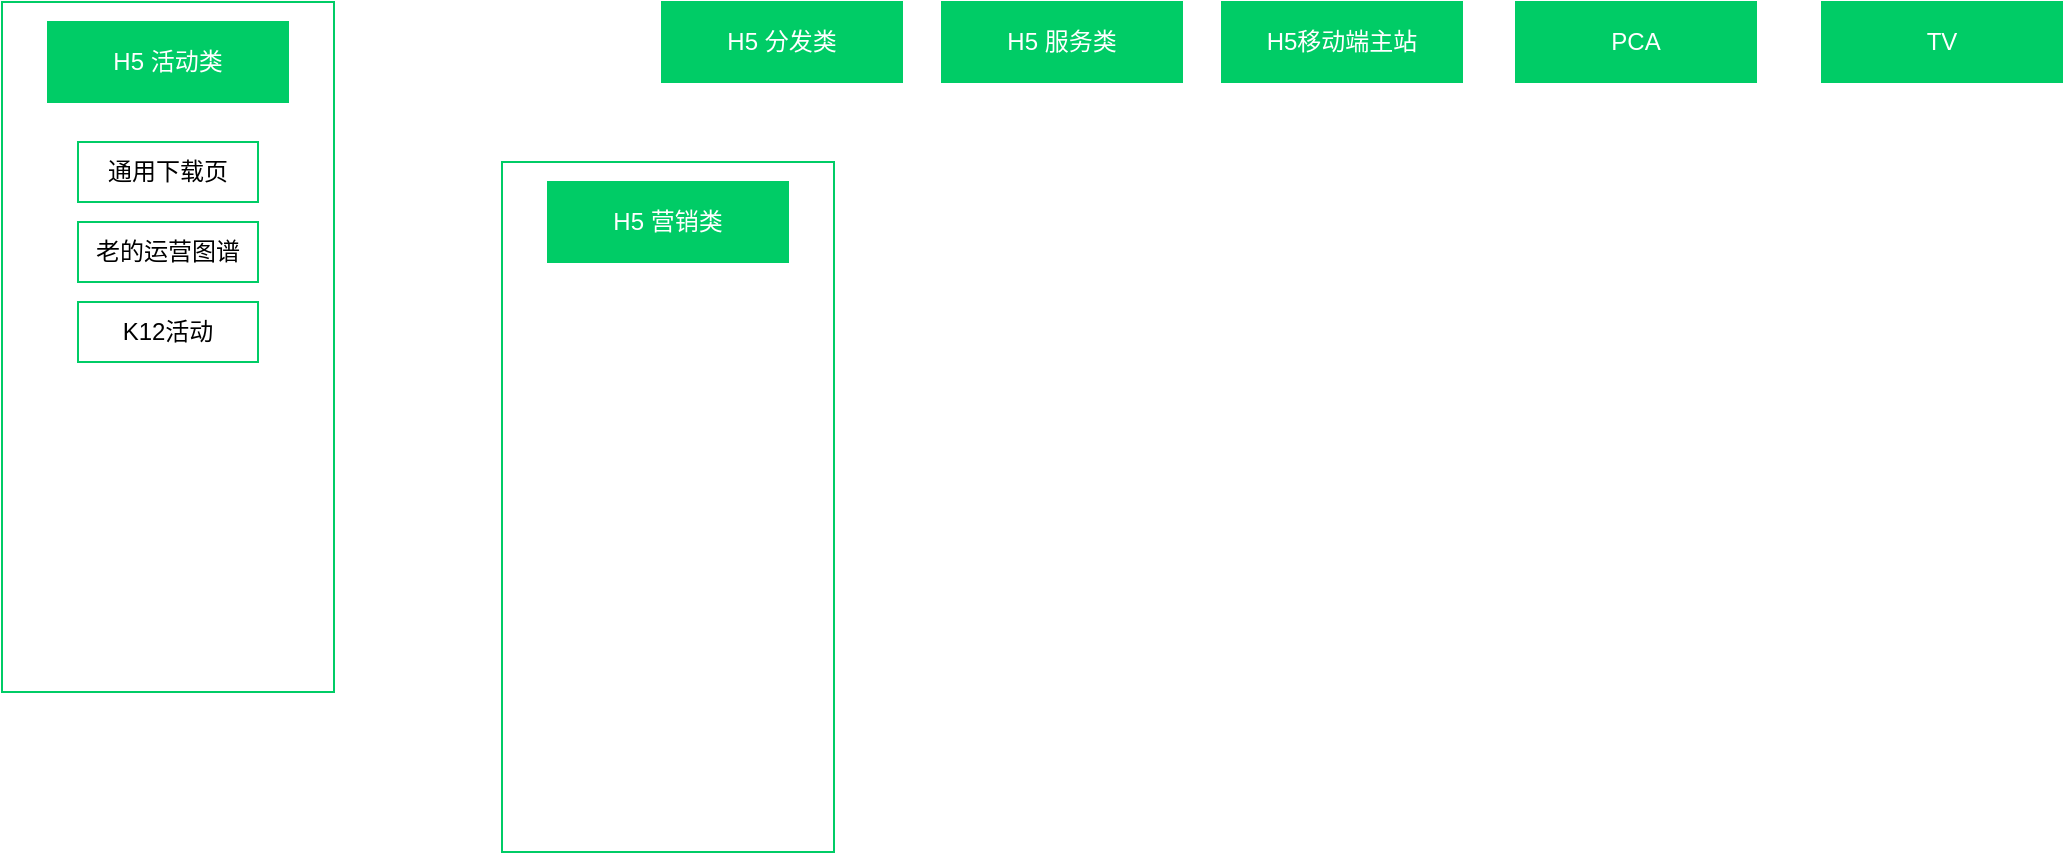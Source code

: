 <mxfile version="13.8.2" type="github">
  <diagram id="gfnUJu7TLGORwSLl_J-d" name="Page-1">
    <mxGraphModel dx="1062" dy="751" grid="1" gridSize="10" guides="1" tooltips="1" connect="1" arrows="1" fold="1" page="1" pageScale="1" pageWidth="827" pageHeight="1169" math="0" shadow="0">
      <root>
        <mxCell id="0" />
        <mxCell id="1" parent="0" />
        <mxCell id="xJqPMLtHzBKI9CbUthfr-2" value="&lt;font color=&quot;#ffffff&quot;&gt;H5 分发类&lt;/font&gt;" style="rounded=0;whiteSpace=wrap;html=1;strokeColor=#00CC66;fillColor=#00CC66;" vertex="1" parent="1">
          <mxGeometry x="400" y="80" width="120" height="40" as="geometry" />
        </mxCell>
        <mxCell id="xJqPMLtHzBKI9CbUthfr-3" value="&lt;font color=&quot;#ffffff&quot;&gt;H5 服务类&lt;/font&gt;" style="rounded=0;whiteSpace=wrap;html=1;strokeColor=#00CC66;fillColor=#00CC66;" vertex="1" parent="1">
          <mxGeometry x="540" y="80" width="120" height="40" as="geometry" />
        </mxCell>
        <mxCell id="xJqPMLtHzBKI9CbUthfr-4" value="&lt;font color=&quot;#ffffff&quot;&gt;H5移动端主站&lt;/font&gt;" style="rounded=0;whiteSpace=wrap;html=1;strokeColor=#00CC66;fillColor=#00CC66;" vertex="1" parent="1">
          <mxGeometry x="680" y="80" width="120" height="40" as="geometry" />
        </mxCell>
        <mxCell id="xJqPMLtHzBKI9CbUthfr-5" value="&lt;font color=&quot;#ffffff&quot;&gt;PCA&lt;/font&gt;" style="rounded=0;whiteSpace=wrap;html=1;strokeColor=#00CC66;fillColor=#00CC66;" vertex="1" parent="1">
          <mxGeometry x="827" y="80" width="120" height="40" as="geometry" />
        </mxCell>
        <mxCell id="xJqPMLtHzBKI9CbUthfr-6" value="&lt;font color=&quot;#ffffff&quot;&gt;TV&lt;/font&gt;" style="rounded=0;whiteSpace=wrap;html=1;strokeColor=#00CC66;fillColor=#00CC66;" vertex="1" parent="1">
          <mxGeometry x="980" y="80" width="120" height="40" as="geometry" />
        </mxCell>
        <mxCell id="xJqPMLtHzBKI9CbUthfr-11" value="" style="rounded=0;whiteSpace=wrap;html=1;strokeColor=#00CC66;fillColor=#FFFFFF;" vertex="1" parent="1">
          <mxGeometry x="70" y="80" width="166" height="345" as="geometry" />
        </mxCell>
        <mxCell id="KTYjkmk88nUUxBB73JGT-1" value="&lt;font color=&quot;#ffffff&quot;&gt;H5 活动类&lt;/font&gt;" style="rounded=0;whiteSpace=wrap;html=1;strokeColor=#00CC66;fillColor=#00CC66;" parent="1" vertex="1">
          <mxGeometry x="93" y="90" width="120" height="40" as="geometry" />
        </mxCell>
        <mxCell id="xJqPMLtHzBKI9CbUthfr-7" value="通用下载页" style="rounded=0;whiteSpace=wrap;html=1;strokeColor=#00CC66;fillColor=#FFFFFF;" vertex="1" parent="1">
          <mxGeometry x="108" y="150" width="90" height="30" as="geometry" />
        </mxCell>
        <mxCell id="xJqPMLtHzBKI9CbUthfr-8" value="老的运营图谱" style="rounded=0;whiteSpace=wrap;html=1;strokeColor=#00CC66;fillColor=#FFFFFF;" vertex="1" parent="1">
          <mxGeometry x="108" y="190" width="90" height="30" as="geometry" />
        </mxCell>
        <mxCell id="xJqPMLtHzBKI9CbUthfr-9" value="K12活动" style="rounded=0;whiteSpace=wrap;html=1;strokeColor=#00CC66;fillColor=#FFFFFF;" vertex="1" parent="1">
          <mxGeometry x="108" y="230" width="90" height="30" as="geometry" />
        </mxCell>
        <mxCell id="xJqPMLtHzBKI9CbUthfr-12" value="" style="rounded=0;whiteSpace=wrap;html=1;strokeColor=#00CC66;fillColor=#FFFFFF;" vertex="1" parent="1">
          <mxGeometry x="320" y="160" width="166" height="345" as="geometry" />
        </mxCell>
        <mxCell id="xJqPMLtHzBKI9CbUthfr-1" value="&lt;font color=&quot;#ffffff&quot;&gt;H5 营销类&lt;/font&gt;" style="rounded=0;whiteSpace=wrap;html=1;strokeColor=#00CC66;fillColor=#00CC66;" vertex="1" parent="1">
          <mxGeometry x="343" y="170" width="120" height="40" as="geometry" />
        </mxCell>
      </root>
    </mxGraphModel>
  </diagram>
</mxfile>
